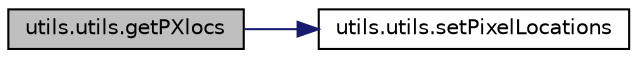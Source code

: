 digraph "utils.utils.getPXlocs"
{
 // LATEX_PDF_SIZE
  edge [fontname="Helvetica",fontsize="10",labelfontname="Helvetica",labelfontsize="10"];
  node [fontname="Helvetica",fontsize="10",shape=record];
  rankdir="LR";
  Node1 [label="utils.utils.getPXlocs",height=0.2,width=0.4,color="black", fillcolor="grey75", style="filled", fontcolor="black",tooltip=" "];
  Node1 -> Node2 [color="midnightblue",fontsize="10",style="solid",fontname="Helvetica"];
  Node2 [label="utils.utils.setPixelLocations",height=0.2,width=0.4,color="black", fillcolor="white", style="filled",URL="$classutils_1_1utils.html#a60320bf36aa25191c6b58effaec6e83f",tooltip=" "];
}
